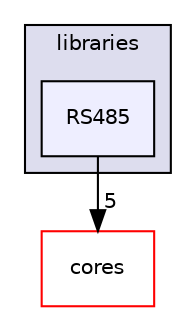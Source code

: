 digraph "libraries/RS485" {
  compound=true
  node [ fontsize="10", fontname="Helvetica"];
  edge [ labelfontsize="10", labelfontname="Helvetica"];
  subgraph clusterdir_bc0718b08fb2015b8e59c47b2805f60c {
    graph [ bgcolor="#ddddee", pencolor="black", label="libraries" fontname="Helvetica", fontsize="10", URL="dir_bc0718b08fb2015b8e59c47b2805f60c.html"]
  dir_6af13653ee28d5ac30f624c7b92927af [shape=box, label="RS485", style="filled", fillcolor="#eeeeff", pencolor="black", URL="dir_6af13653ee28d5ac30f624c7b92927af.html"];
  }
  dir_51d9c9f08f6806a0f97badf342e5b4d7 [shape=box label="cores" fillcolor="white" style="filled" color="red" URL="dir_51d9c9f08f6806a0f97badf342e5b4d7.html"];
  dir_6af13653ee28d5ac30f624c7b92927af->dir_51d9c9f08f6806a0f97badf342e5b4d7 [headlabel="5", labeldistance=1.5 headhref="dir_000070_000000.html"];
}
